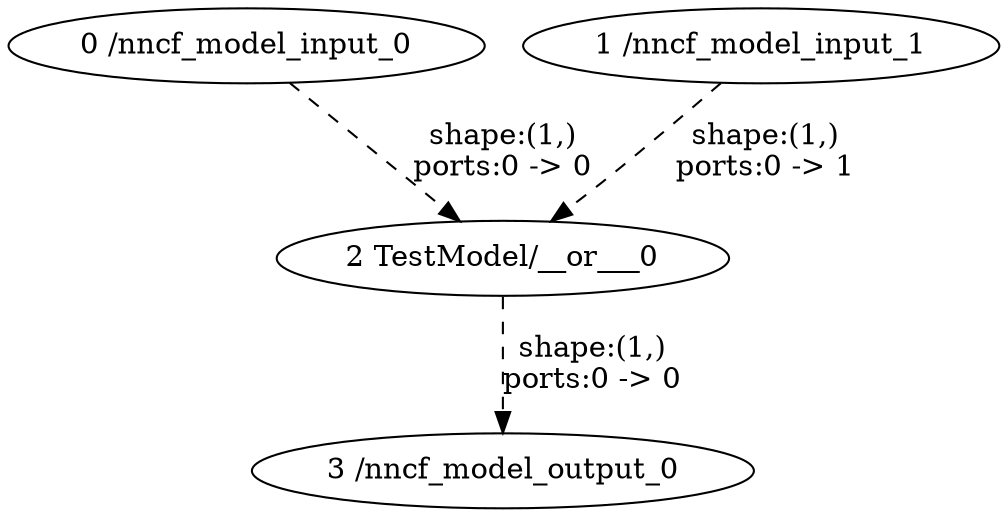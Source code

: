strict digraph  {
"0 /nncf_model_input_0" [id=0, type=nncf_model_input];
"1 /nncf_model_input_1" [id=1, type=nncf_model_input];
"2 TestModel/__or___0" [id=2, type=__or__];
"3 /nncf_model_output_0" [id=3, type=nncf_model_output];
"0 /nncf_model_input_0" -> "2 TestModel/__or___0"  [label="shape:(1,)\nports:0 -> 0", style=dashed];
"1 /nncf_model_input_1" -> "2 TestModel/__or___0"  [label="shape:(1,)\nports:0 -> 1", style=dashed];
"2 TestModel/__or___0" -> "3 /nncf_model_output_0"  [label="shape:(1,)\nports:0 -> 0", style=dashed];
}
